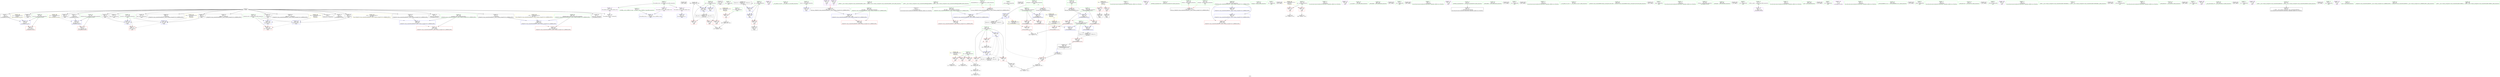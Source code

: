 digraph "SVFG" {
	label="SVFG";

	Node0x55792a2f4ce0 [shape=record,color=grey,label="{NodeID: 0\nNullPtr}"];
	Node0x55792a2f4ce0 -> Node0x55792a310570[style=solid];
	Node0x55792a2f4ce0 -> Node0x55792a310670[style=solid];
	Node0x55792a2f4ce0 -> Node0x55792a310740[style=solid];
	Node0x55792a2f4ce0 -> Node0x55792a310810[style=solid];
	Node0x55792a2f4ce0 -> Node0x55792a3108e0[style=solid];
	Node0x55792a2f4ce0 -> Node0x55792a3109b0[style=solid];
	Node0x55792a2f4ce0 -> Node0x55792a310a80[style=solid];
	Node0x55792a2f4ce0 -> Node0x55792a310b50[style=solid];
	Node0x55792a2f4ce0 -> Node0x55792a310c20[style=solid];
	Node0x55792a2f4ce0 -> Node0x55792a310cf0[style=solid];
	Node0x55792a2f4ce0 -> Node0x55792a310dc0[style=solid];
	Node0x55792a2f4ce0 -> Node0x55792a310e90[style=solid];
	Node0x55792a2f4ce0 -> Node0x55792a310f60[style=solid];
	Node0x55792a2f4ce0 -> Node0x55792a311030[style=solid];
	Node0x55792a2f4ce0 -> Node0x55792a311100[style=solid];
	Node0x55792a2f4ce0 -> Node0x55792a3111d0[style=solid];
	Node0x55792a2f4ce0 -> Node0x55792a3112a0[style=solid];
	Node0x55792a2f4ce0 -> Node0x55792a311370[style=solid];
	Node0x55792a2f4ce0 -> Node0x55792a311440[style=solid];
	Node0x55792a2f4ce0 -> Node0x55792a3155c0[style=solid];
	Node0x55792a337f40 [shape=record,color=black,label="{NodeID: 346\n256 = PHI()\n}"];
	Node0x55792a31c4f0 [shape=record,color=grey,label="{NodeID: 263\n265 = Binary(264, 165, )\n}"];
	Node0x55792a31c4f0 -> Node0x55792a316150[style=solid];
	Node0x55792a30de50 [shape=record,color=black,label="{NodeID: 97\n112\<--140\nmain_ret\<--\nmain\n}"];
	Node0x55792a30bcd0 [shape=record,color=green,label="{NodeID: 14\n31\<--1\n.str.9\<--dummyObj\nGlob }"];
	Node0x55792a325b70 [shape=record,color=black,label="{NodeID: 277\nMR_24V_2 = PHI(MR_24V_3, MR_24V_1, )\npts\{134 \}\n}"];
	Node0x55792a325b70 -> Node0x55792a315d40[style=dashed];
	Node0x55792a325b70 -> Node0x55792a325b70[style=dashed];
	Node0x55792a30e9b0 [shape=record,color=purple,label="{NodeID: 111\n193\<--29\n\<--.str.8\nmain\n}"];
	Node0x55792a30cad0 [shape=record,color=green,label="{NodeID: 28\n38\<--39\n__cxx_global_var_init\<--__cxx_global_var_init_field_insensitive\n}"];
	Node0x55792a313f70 [shape=record,color=red,label="{NodeID: 125\n167\<--125\n\<--test\nmain\n}"];
	Node0x55792a313f70 -> Node0x55792a31caf0[style=solid];
	Node0x55792a30d840 [shape=record,color=green,label="{NodeID: 42\n113\<--114\nretval\<--retval_field_insensitive\nmain\n}"];
	Node0x55792a30d840 -> Node0x55792a315860[style=solid];
	Node0x55792a32a720 [shape=record,color=yellow,style=double,label="{NodeID: 305\n36V_1 = ENCHI(MR_36V_0)\npts\{289 \}\nFun[_ZStplIcSt11char_traitsIcESaIcEENSt7__cxx1112basic_stringIT_T0_T1_EERKS8_PKS5_]}"];
	Node0x55792a32a720 -> Node0x55792a316560[style=dashed];
	Node0x55792a314ad0 [shape=record,color=red,label="{NodeID: 139\n300\<--284\n\<--__rhs.addr\n_ZStplIcSt11char_traitsIcESaIcEENSt7__cxx1112basic_stringIT_T0_T1_EERKS8_PKS5_\n}"];
	Node0x55792a30f3f0 [shape=record,color=green,label="{NodeID: 56\n146\<--147\n_ZNKSt7__cxx1112basic_stringIcSt11char_traitsIcESaIcEE5c_strEv\<--_ZNKSt7__cxx1112basic_stringIcSt11char_traitsIcESaIcEE5c_strEv_field_insensitive\n}"];
	Node0x55792a3156c0 [shape=record,color=blue,label="{NodeID: 153\n65\<--84\nexn.slot\<--\n__cxx_global_var_init.1\n}"];
	Node0x55792a3156c0 -> Node0x55792a313b60[style=dashed];
	Node0x55792a310100 [shape=record,color=green,label="{NodeID: 70\n302\<--303\n_ZNSt7__cxx1112basic_stringIcSt11char_traitsIcESaIcEE6appendEPKc\<--_ZNSt7__cxx1112basic_stringIcSt11char_traitsIcESaIcEE6appendEPKc_field_insensitive\n}"];
	Node0x55792a316220 [shape=record,color=blue,label="{NodeID: 167\n282\<--280\n__lhs.addr\<--__lhs\n_ZStplIcSt11char_traitsIcESaIcEENSt7__cxx1112basic_stringIT_T0_T1_EERKS8_PKS5_\n}"];
	Node0x55792a316220 -> Node0x55792a314a00[style=dashed];
	Node0x55792a310cf0 [shape=record,color=black,label="{NodeID: 84\n205\<--3\n\<--dummyVal\nmain\n}"];
	Node0x55792a30b2b0 [shape=record,color=green,label="{NodeID: 1\n7\<--1\n__dso_handle\<--dummyObj\nGlob }"];
	Node0x55792a338040 [shape=record,color=black,label="{NodeID: 347\n259 = PHI()\n}"];
	Node0x55792a31c670 [shape=record,color=grey,label="{NodeID: 264\n242 = cmp(241, 140, )\n}"];
	Node0x55792a30df20 [shape=record,color=black,label="{NodeID: 98\n150\<--148\ncall1\<--\nmain\n}"];
	Node0x55792a30bdd0 [shape=record,color=green,label="{NodeID: 15\n34\<--1\n\<--dummyObj\nCan only get source location for instruction, argument, global var or function.}"];
	Node0x55792a326070 [shape=record,color=black,label="{NodeID: 278\nMR_26V_2 = PHI(MR_26V_3, MR_26V_1, )\npts\{136 \}\n}"];
	Node0x55792a326070 -> Node0x55792a315e10[style=dashed];
	Node0x55792a326070 -> Node0x55792a326070[style=dashed];
	Node0x55792a30ea80 [shape=record,color=purple,label="{NodeID: 112\n219\<--29\n\<--.str.8\nmain\n}"];
	Node0x55792a30cbd0 [shape=record,color=green,label="{NodeID: 29\n42\<--43\n_ZNSt8ios_base4InitC1Ev\<--_ZNSt8ios_base4InitC1Ev_field_insensitive\n}"];
	Node0x55792a329350 [shape=record,color=yellow,style=double,label="{NodeID: 292\n6V_1 = ENCHI(MR_6V_0)\npts\{1 \}\nFun[main]}"];
	Node0x55792a329350 -> Node0x55792a3139c0[style=dashed];
	Node0x55792a329350 -> Node0x55792a313a90[style=dashed];
	Node0x55792a314040 [shape=record,color=red,label="{NodeID: 126\n181\<--125\n\<--test\nmain\n}"];
	Node0x55792a30d910 [shape=record,color=green,label="{NodeID: 43\n115\<--116\nref.tmp\<--ref.tmp_field_insensitive\nmain\n|{<s0>8}}"];
	Node0x55792a30d910:s0 -> Node0x55792a338870[style=solid,color=red];
	Node0x55792a314ba0 [shape=record,color=red,label="{NodeID: 140\n306\<--286\nnrvo.val\<--nrvo\n_ZStplIcSt11char_traitsIcESaIcEENSt7__cxx1112basic_stringIT_T0_T1_EERKS8_PKS5_\n}"];
	Node0x55792a30f4f0 [shape=record,color=green,label="{NodeID: 57\n151\<--152\nfreopen\<--freopen_field_insensitive\n}"];
	Node0x55792a315790 [shape=record,color=blue,label="{NodeID: 154\n67\<--86\nehselector.slot\<--\n__cxx_global_var_init.1\n}"];
	Node0x55792a315790 -> Node0x55792a313c30[style=dashed];
	Node0x55792a310200 [shape=record,color=green,label="{NodeID: 71\n342\<--343\nretval\<--retval_field_insensitive\n_ZSt3minIxERKT_S2_S2_\n}"];
	Node0x55792a310200 -> Node0x55792a314e10[style=solid];
	Node0x55792a310200 -> Node0x55792a3168a0[style=solid];
	Node0x55792a310200 -> Node0x55792a316970[style=solid];
	Node0x55792a3162f0 [shape=record,color=blue,label="{NodeID: 168\n284\<--281\n__rhs.addr\<--__rhs\n_ZStplIcSt11char_traitsIcESaIcEENSt7__cxx1112basic_stringIT_T0_T1_EERKS8_PKS5_\n}"];
	Node0x55792a3162f0 -> Node0x55792a314ad0[style=dashed];
	Node0x55792a310dc0 [shape=record,color=black,label="{NodeID: 85\n206\<--3\n\<--dummyVal\nmain\n}"];
	Node0x55792a310dc0 -> Node0x55792a315ba0[style=solid];
	Node0x55792a30b340 [shape=record,color=green,label="{NodeID: 2\n11\<--1\n.str\<--dummyObj\nGlob }"];
	Node0x55792a338140 [shape=record,color=black,label="{NodeID: 348\n145 = PHI()\n}"];
	Node0x55792a31c7f0 [shape=record,color=grey,label="{NodeID: 265\n213 = cmp(212, 214, )\n}"];
	Node0x55792a30dff0 [shape=record,color=black,label="{NodeID: 99\n159\<--157\ncall6\<--\nmain\n}"];
	Node0x55792a30bed0 [shape=record,color=green,label="{NodeID: 16\n140\<--1\n\<--dummyObj\nCan only get source location for instruction, argument, global var or function.}"];
	Node0x55792a326570 [shape=record,color=black,label="{NodeID: 279\nMR_28V_2 = PHI(MR_28V_3, MR_28V_1, )\npts\{138 \}\n}"];
	Node0x55792a326570 -> Node0x55792a315ee0[style=dashed];
	Node0x55792a326570 -> Node0x55792a326570[style=dashed];
	Node0x55792a30eb50 [shape=record,color=purple,label="{NodeID: 113\n258\<--29\n\<--.str.8\nmain\n}"];
	Node0x55792a30ccd0 [shape=record,color=green,label="{NodeID: 30\n48\<--49\n__cxa_atexit\<--__cxa_atexit_field_insensitive\n}"];
	Node0x55792a314110 [shape=record,color=red,label="{NodeID: 127\n264\<--125\n\<--test\nmain\n}"];
	Node0x55792a314110 -> Node0x55792a31c4f0[style=solid];
	Node0x55792a30d9e0 [shape=record,color=green,label="{NodeID: 44\n117\<--118\nexn.slot\<--exn.slot_field_insensitive\nmain\n}"];
	Node0x55792a30d9e0 -> Node0x55792a313d00[style=solid];
	Node0x55792a30d9e0 -> Node0x55792a315a00[style=solid];
	Node0x55792a30d9e0 -> Node0x55792a315ba0[style=solid];
	Node0x55792a314c70 [shape=record,color=red,label="{NodeID: 141\n318\<--288\nexn\<--exn.slot\n_ZStplIcSt11char_traitsIcESaIcEENSt7__cxx1112basic_stringIT_T0_T1_EERKS8_PKS5_\n}"];
	Node0x55792a30f5f0 [shape=record,color=green,label="{NodeID: 58\n162\<--163\n_ZNSirsERi\<--_ZNSirsERi_field_insensitive\n}"];
	Node0x55792a315860 [shape=record,color=blue,label="{NodeID: 155\n113\<--140\nretval\<--\nmain\n}"];
	Node0x55792a3102d0 [shape=record,color=green,label="{NodeID: 72\n344\<--345\n__a.addr\<--__a.addr_field_insensitive\n_ZSt3minIxERKT_S2_S2_\n}"];
	Node0x55792a3102d0 -> Node0x55792a314ee0[style=solid];
	Node0x55792a3102d0 -> Node0x55792a314fb0[style=solid];
	Node0x55792a3102d0 -> Node0x55792a316700[style=solid];
	Node0x55792a3361c0 [shape=record,color=black,label="{NodeID: 335\n161 = PHI()\n}"];
	Node0x55792a3163c0 [shape=record,color=blue,label="{NodeID: 169\n286\<--295\nnrvo\<--\n_ZStplIcSt11char_traitsIcESaIcEENSt7__cxx1112basic_stringIT_T0_T1_EERKS8_PKS5_\n}"];
	Node0x55792a3163c0 -> Node0x55792a316490[style=dashed];
	Node0x55792a310e90 [shape=record,color=black,label="{NodeID: 86\n208\<--3\n\<--dummyVal\nmain\n}"];
	Node0x55792a310e90 -> Node0x55792a315c70[style=solid];
	Node0x55792a30acd0 [shape=record,color=green,label="{NodeID: 3\n13\<--1\n.str.2\<--dummyObj\nGlob }"];
	Node0x55792a3382a0 [shape=record,color=black,label="{NodeID: 349\n156 = PHI()\n}"];
	Node0x55792a31c970 [shape=record,color=grey,label="{NodeID: 266\n217 = cmp(216, 214, )\n}"];
	Node0x55792a30e0c0 [shape=record,color=black,label="{NodeID: 100\n227\<--226\nconv\<--\nmain\n}"];
	Node0x55792a30e0c0 -> Node0x55792a31d0f0[style=solid];
	Node0x55792a30bfd0 [shape=record,color=green,label="{NodeID: 17\n165\<--1\n\<--dummyObj\nCan only get source location for instruction, argument, global var or function.}"];
	Node0x55792a30ec20 [shape=record,color=purple,label="{NodeID: 114\n255\<--31\n\<--.str.9\nmain\n}"];
	Node0x55792a30cdd0 [shape=record,color=green,label="{NodeID: 31\n47\<--53\n_ZNSt8ios_base4InitD1Ev\<--_ZNSt8ios_base4InitD1Ev_field_insensitive\n}"];
	Node0x55792a30cdd0 -> Node0x55792a311610[style=solid];
	Node0x55792a329540 [shape=record,color=yellow,style=double,label="{NodeID: 294\n10V_1 = ENCHI(MR_10V_0)\npts\{118 \}\nFun[main]}"];
	Node0x55792a329540 -> Node0x55792a315a00[style=dashed];
	Node0x55792a329540 -> Node0x55792a315ba0[style=dashed];
	Node0x55792a3141e0 [shape=record,color=red,label="{NodeID: 128\n190\<--129\n\<--pd\nmain\n}"];
	Node0x55792a3141e0 -> Node0x55792a31cc70[style=solid];
	Node0x55792a30dab0 [shape=record,color=green,label="{NodeID: 45\n119\<--120\nehselector.slot\<--ehselector.slot_field_insensitive\nmain\n}"];
	Node0x55792a30dab0 -> Node0x55792a313dd0[style=solid];
	Node0x55792a30dab0 -> Node0x55792a315ad0[style=solid];
	Node0x55792a30dab0 -> Node0x55792a315c70[style=solid];
	Node0x55792a32a9c0 [shape=record,color=yellow,style=double,label="{NodeID: 308\n38V_1 = ENCHI(MR_38V_0)\npts\{291 \}\nFun[_ZStplIcSt11char_traitsIcESaIcEENSt7__cxx1112basic_stringIT_T0_T1_EERKS8_PKS5_]}"];
	Node0x55792a32a9c0 -> Node0x55792a316630[style=dashed];
	Node0x55792a314d40 [shape=record,color=red,label="{NodeID: 142\n319\<--290\nsel\<--ehselector.slot\n_ZStplIcSt11char_traitsIcESaIcEENSt7__cxx1112basic_stringIT_T0_T1_EERKS8_PKS5_\n}"];
	Node0x55792a30f6f0 [shape=record,color=green,label="{NodeID: 59\n173\<--174\n_ZNSirsERx\<--_ZNSirsERx_field_insensitive\n}"];
	Node0x55792a315930 [shape=record,color=blue,label="{NodeID: 156\n125\<--165\ntest\<--\nmain\n}"];
	Node0x55792a315930 -> Node0x55792a325670[style=dashed];
	Node0x55792a3103a0 [shape=record,color=green,label="{NodeID: 73\n346\<--347\n__b.addr\<--__b.addr_field_insensitive\n_ZSt3minIxERKT_S2_S2_\n}"];
	Node0x55792a3103a0 -> Node0x55792a315080[style=solid];
	Node0x55792a3103a0 -> Node0x55792a315150[style=solid];
	Node0x55792a3103a0 -> Node0x55792a3167d0[style=solid];
	Node0x55792a335e70 [shape=record,color=black,label="{NodeID: 336\n172 = PHI()\n}"];
	Node0x55792a316490 [shape=record,color=blue,label="{NodeID: 170\n286\<--305\nnrvo\<--\n_ZStplIcSt11char_traitsIcESaIcEENSt7__cxx1112basic_stringIT_T0_T1_EERKS8_PKS5_\n}"];
	Node0x55792a316490 -> Node0x55792a314ba0[style=dashed];
	Node0x55792a310f60 [shape=record,color=black,label="{NodeID: 87\n271\<--3\nlpad.val\<--dummyVal\nmain\n}"];
	Node0x55792a30ad60 [shape=record,color=green,label="{NodeID: 4\n15\<--1\n.str.3\<--dummyObj\nGlob }"];
	Node0x55792a3383a0 [shape=record,color=black,label="{NodeID: 350\n220 = PHI()\n}"];
	Node0x55792a31caf0 [shape=record,color=grey,label="{NodeID: 267\n170 = cmp(167, 169, )\n}"];
	Node0x55792a30e190 [shape=record,color=black,label="{NodeID: 101\n253\<--252\ntobool\<--\nmain\n}"];
	Node0x55792a30c0d0 [shape=record,color=green,label="{NodeID: 18\n214\<--1\n\<--dummyObj\nCan only get source location for instruction, argument, global var or function.}"];
	Node0x55792a313700 [shape=record,color=purple,label="{NodeID: 115\n375\<--33\nllvm.global_ctors_0\<--llvm.global_ctors\nGlob }"];
	Node0x55792a313700 -> Node0x55792a3153c0[style=solid];
	Node0x55792a30ced0 [shape=record,color=green,label="{NodeID: 32\n60\<--61\n__cxx_global_var_init.1\<--__cxx_global_var_init.1_field_insensitive\n}"];
	Node0x55792a329620 [shape=record,color=yellow,style=double,label="{NodeID: 295\n12V_1 = ENCHI(MR_12V_0)\npts\{120 \}\nFun[main]}"];
	Node0x55792a329620 -> Node0x55792a315ad0[style=dashed];
	Node0x55792a329620 -> Node0x55792a315c70[style=dashed];
	Node0x55792a3142b0 [shape=record,color=red,label="{NodeID: 129\n216\<--129\n\<--pd\nmain\n}"];
	Node0x55792a3142b0 -> Node0x55792a31c970[style=solid];
	Node0x55792a30db80 [shape=record,color=green,label="{NodeID: 46\n121\<--122\nref.tmp2\<--ref.tmp2_field_insensitive\nmain\n|{<s0>12}}"];
	Node0x55792a30db80:s0 -> Node0x55792a338870[style=solid,color=red];
	Node0x55792a314e10 [shape=record,color=red,label="{NodeID: 143\n362\<--342\n\<--retval\n_ZSt3minIxERKT_S2_S2_\n}"];
	Node0x55792a314e10 -> Node0x55792a30e260[style=solid];
	Node0x55792a30f7f0 [shape=record,color=green,label="{NodeID: 60\n179\<--180\n_ZStlsISt11char_traitsIcEERSt13basic_ostreamIcT_ES5_PKc\<--_ZStlsISt11char_traitsIcEERSt13basic_ostreamIcT_ES5_PKc_field_insensitive\n}"];
	Node0x55792a315a00 [shape=record,color=blue,label="{NodeID: 157\n117\<--199\nexn.slot\<--\nmain\n}"];
	Node0x55792a315a00 -> Node0x55792a313d00[style=dashed];
	Node0x55792a310470 [shape=record,color=green,label="{NodeID: 74\n35\<--370\n_GLOBAL__sub_I_vlad89_0_0.cpp\<--_GLOBAL__sub_I_vlad89_0_0.cpp_field_insensitive\n}"];
	Node0x55792a310470 -> Node0x55792a3154c0[style=solid];
	Node0x55792a3376a0 [shape=record,color=black,label="{NodeID: 337\n301 = PHI()\n}"];
	Node0x55792a316560 [shape=record,color=blue,label="{NodeID: 171\n288\<--309\nexn.slot\<--\n_ZStplIcSt11char_traitsIcESaIcEENSt7__cxx1112basic_stringIT_T0_T1_EERKS8_PKS5_\n}"];
	Node0x55792a316560 -> Node0x55792a314c70[style=dashed];
	Node0x55792a311030 [shape=record,color=black,label="{NodeID: 88\n272\<--3\nlpad.val41\<--dummyVal\nmain\n}"];
	Node0x55792a30adf0 [shape=record,color=green,label="{NodeID: 5\n17\<--1\nstdin\<--dummyObj\nGlob }"];
	Node0x55792a338470 [shape=record,color=black,label="{NodeID: 351\n230 = PHI(339, )\n}"];
	Node0x55792a338470 -> Node0x55792a314930[style=solid];
	Node0x55792a31cc70 [shape=record,color=grey,label="{NodeID: 268\n191 = cmp(190, 140, )\n}"];
	Node0x55792a30e260 [shape=record,color=black,label="{NodeID: 102\n339\<--362\n_ZSt3minIxERKT_S2_S2__ret\<--\n_ZSt3minIxERKT_S2_S2_\n|{<s0>27}}"];
	Node0x55792a30e260:s0 -> Node0x55792a338470[style=solid,color=blue];
	Node0x55792a30c1d0 [shape=record,color=green,label="{NodeID: 19\n223\<--1\n\<--dummyObj\nCan only get source location for instruction, argument, global var or function.}"];
	Node0x55792a3137c0 [shape=record,color=purple,label="{NodeID: 116\n376\<--33\nllvm.global_ctors_1\<--llvm.global_ctors\nGlob }"];
	Node0x55792a3137c0 -> Node0x55792a3154c0[style=solid];
	Node0x55792a30cfd0 [shape=record,color=green,label="{NodeID: 33\n63\<--64\nref.tmp\<--ref.tmp_field_insensitive\n__cxx_global_var_init.1\n}"];
	Node0x55792a329f10 [shape=record,color=yellow,style=double,label="{NodeID: 296\n14V_1 = ENCHI(MR_14V_0)\npts\{124 \}\nFun[main]}"];
	Node0x55792a329f10 -> Node0x55792a313ea0[style=dashed];
	Node0x55792a314380 [shape=record,color=red,label="{NodeID: 130\n239\<--129\n\<--pd\nmain\n}"];
	Node0x55792a314380 -> Node0x55792a31bef0[style=solid];
	Node0x55792a30dc50 [shape=record,color=green,label="{NodeID: 47\n123\<--124\nT\<--T_field_insensitive\nmain\n}"];
	Node0x55792a30dc50 -> Node0x55792a313ea0[style=solid];
	Node0x55792a314ee0 [shape=record,color=red,label="{NodeID: 144\n352\<--344\n\<--__a.addr\n_ZSt3minIxERKT_S2_S2_\n}"];
	Node0x55792a314ee0 -> Node0x55792a3152f0[style=solid];
	Node0x55792a30f8f0 [shape=record,color=green,label="{NodeID: 61\n183\<--184\n_ZNSolsEi\<--_ZNSolsEi_field_insensitive\n}"];
	Node0x55792a315ad0 [shape=record,color=blue,label="{NodeID: 158\n119\<--201\nehselector.slot\<--\nmain\n}"];
	Node0x55792a315ad0 -> Node0x55792a313dd0[style=dashed];
	Node0x55792a310570 [shape=record,color=black,label="{NodeID: 75\n2\<--3\ndummyVal\<--dummyVal\n}"];
	Node0x55792a337770 [shape=record,color=black,label="{NodeID: 338\n79 = PHI()\n}"];
	Node0x55792a316630 [shape=record,color=blue,label="{NodeID: 172\n290\<--311\nehselector.slot\<--\n_ZStplIcSt11char_traitsIcESaIcEENSt7__cxx1112basic_stringIT_T0_T1_EERKS8_PKS5_\n}"];
	Node0x55792a316630 -> Node0x55792a314d40[style=dashed];
	Node0x55792a311100 [shape=record,color=black,label="{NodeID: 89\n308\<--3\n\<--dummyVal\n_ZStplIcSt11char_traitsIcESaIcEENSt7__cxx1112basic_stringIT_T0_T1_EERKS8_PKS5_\n}"];
	Node0x55792a30ae80 [shape=record,color=green,label="{NodeID: 6\n18\<--1\n.str.4\<--dummyObj\nGlob }"];
	Node0x55792a338630 [shape=record,color=black,label="{NodeID: 352\n340 = PHI(127, )\n0th arg _ZSt3minIxERKT_S2_S2_ }"];
	Node0x55792a338630 -> Node0x55792a316700[style=solid];
	Node0x55792a31cdf0 [shape=record,color=grey,label="{NodeID: 269\n354 = cmp(351, 353, )\n}"];
	Node0x55792a30e330 [shape=record,color=purple,label="{NodeID: 103\n44\<--4\n\<--_ZStL8__ioinit\n__cxx_global_var_init\n}"];
	Node0x55792a30c2d0 [shape=record,color=green,label="{NodeID: 20\n229\<--1\n\<--dummyObj\nCan only get source location for instruction, argument, global var or function.}"];
	Node0x55792a3138c0 [shape=record,color=purple,label="{NodeID: 117\n377\<--33\nllvm.global_ctors_2\<--llvm.global_ctors\nGlob }"];
	Node0x55792a3138c0 -> Node0x55792a3155c0[style=solid];
	Node0x55792a30d0a0 [shape=record,color=green,label="{NodeID: 34\n65\<--66\nexn.slot\<--exn.slot_field_insensitive\n__cxx_global_var_init.1\n}"];
	Node0x55792a30d0a0 -> Node0x55792a313b60[style=solid];
	Node0x55792a30d0a0 -> Node0x55792a3156c0[style=solid];
	Node0x55792a314450 [shape=record,color=red,label="{NodeID: 131\n187\<--131\n\<--pg\nmain\n}"];
	Node0x55792a314450 -> Node0x55792a31cf70[style=solid];
	Node0x55792a30ed40 [shape=record,color=green,label="{NodeID: 48\n125\<--126\ntest\<--test_field_insensitive\nmain\n}"];
	Node0x55792a30ed40 -> Node0x55792a313f70[style=solid];
	Node0x55792a30ed40 -> Node0x55792a314040[style=solid];
	Node0x55792a30ed40 -> Node0x55792a314110[style=solid];
	Node0x55792a30ed40 -> Node0x55792a315930[style=solid];
	Node0x55792a30ed40 -> Node0x55792a316150[style=solid];
	Node0x55792a314fb0 [shape=record,color=red,label="{NodeID: 145\n359\<--344\n\<--__a.addr\n_ZSt3minIxERKT_S2_S2_\n}"];
	Node0x55792a314fb0 -> Node0x55792a316970[style=solid];
	Node0x55792a30f9f0 [shape=record,color=green,label="{NodeID: 62\n195\<--196\nputs\<--puts_field_insensitive\n}"];
	Node0x55792a315ba0 [shape=record,color=blue,label="{NodeID: 159\n117\<--206\nexn.slot\<--\nmain\n}"];
	Node0x55792a315ba0 -> Node0x55792a313d00[style=dashed];
	Node0x55792a310670 [shape=record,color=black,label="{NodeID: 76\n83\<--3\n\<--dummyVal\n__cxx_global_var_init.1\n}"];
	Node0x55792a337840 [shape=record,color=black,label="{NodeID: 339\n175 = PHI()\n}"];
	Node0x55792a316700 [shape=record,color=blue,label="{NodeID: 173\n344\<--340\n__a.addr\<--__a\n_ZSt3minIxERKT_S2_S2_\n}"];
	Node0x55792a316700 -> Node0x55792a314ee0[style=dashed];
	Node0x55792a316700 -> Node0x55792a314fb0[style=dashed];
	Node0x55792a3111d0 [shape=record,color=black,label="{NodeID: 90\n309\<--3\n\<--dummyVal\n_ZStplIcSt11char_traitsIcESaIcEENSt7__cxx1112basic_stringIT_T0_T1_EERKS8_PKS5_\n}"];
	Node0x55792a3111d0 -> Node0x55792a316560[style=solid];
	Node0x55792a30b840 [shape=record,color=green,label="{NodeID: 7\n20\<--1\n.str.5\<--dummyObj\nGlob }"];
	Node0x55792a338730 [shape=record,color=black,label="{NodeID: 353\n341 = PHI(137, )\n1st arg _ZSt3minIxERKT_S2_S2_ }"];
	Node0x55792a338730 -> Node0x55792a3167d0[style=solid];
	Node0x55792a31cf70 [shape=record,color=grey,label="{NodeID: 270\n188 = cmp(187, 140, )\n}"];
	Node0x55792a30e400 [shape=record,color=purple,label="{NodeID: 104\n72\<--11\n\<--.str\n__cxx_global_var_init.1\n}"];
	Node0x55792a30c3d0 [shape=record,color=green,label="{NodeID: 21\n235\<--1\n\<--dummyObj\nCan only get source location for instruction, argument, global var or function.}"];
	Node0x55792a3139c0 [shape=record,color=red,label="{NodeID: 118\n148\<--17\n\<--stdin\nmain\n}"];
	Node0x55792a3139c0 -> Node0x55792a30df20[style=solid];
	Node0x55792a30d170 [shape=record,color=green,label="{NodeID: 35\n67\<--68\nehselector.slot\<--ehselector.slot_field_insensitive\n__cxx_global_var_init.1\n}"];
	Node0x55792a30d170 -> Node0x55792a313c30[style=solid];
	Node0x55792a30d170 -> Node0x55792a315790[style=solid];
	Node0x55792a32a0d0 [shape=record,color=yellow,style=double,label="{NodeID: 298\n18V_1 = ENCHI(MR_18V_0)\npts\{128 \}\nFun[main]|{|<s1>27}}"];
	Node0x55792a32a0d0 -> Node0x55792a314930[style=dashed];
	Node0x55792a32a0d0:s1 -> Node0x55792a328ec0[style=dashed,color=red];
	Node0x55792a314520 [shape=record,color=red,label="{NodeID: 132\n212\<--131\n\<--pg\nmain\n}"];
	Node0x55792a314520 -> Node0x55792a31c7f0[style=solid];
	Node0x55792a30ee10 [shape=record,color=green,label="{NodeID: 49\n127\<--128\nn\<--n_field_insensitive\nmain\n|{<s0>27}}"];
	Node0x55792a30ee10:s0 -> Node0x55792a338630[style=solid,color=red];
	Node0x55792a315080 [shape=record,color=red,label="{NodeID: 146\n350\<--346\n\<--__b.addr\n_ZSt3minIxERKT_S2_S2_\n}"];
	Node0x55792a315080 -> Node0x55792a315220[style=solid];
	Node0x55792a30faf0 [shape=record,color=green,label="{NodeID: 63\n231\<--232\n_ZSt3minIxERKT_S2_S2_\<--_ZSt3minIxERKT_S2_S2__field_insensitive\n}"];
	Node0x55792a315c70 [shape=record,color=blue,label="{NodeID: 160\n119\<--208\nehselector.slot\<--\nmain\n}"];
	Node0x55792a315c70 -> Node0x55792a313dd0[style=dashed];
	Node0x55792a310740 [shape=record,color=black,label="{NodeID: 77\n84\<--3\n\<--dummyVal\n__cxx_global_var_init.1\n}"];
	Node0x55792a310740 -> Node0x55792a3156c0[style=solid];
	Node0x55792a3379a0 [shape=record,color=black,label="{NodeID: 340\n176 = PHI()\n}"];
	Node0x55792a3167d0 [shape=record,color=blue,label="{NodeID: 174\n346\<--341\n__b.addr\<--__b\n_ZSt3minIxERKT_S2_S2_\n}"];
	Node0x55792a3167d0 -> Node0x55792a315080[style=dashed];
	Node0x55792a3167d0 -> Node0x55792a315150[style=dashed];
	Node0x55792a3112a0 [shape=record,color=black,label="{NodeID: 91\n311\<--3\n\<--dummyVal\n_ZStplIcSt11char_traitsIcESaIcEENSt7__cxx1112basic_stringIT_T0_T1_EERKS8_PKS5_\n}"];
	Node0x55792a3112a0 -> Node0x55792a316630[style=solid];
	Node0x55792a30b8d0 [shape=record,color=green,label="{NodeID: 8\n22\<--1\nstdout\<--dummyObj\nGlob }"];
	Node0x55792a338870 [shape=record,color=black,label="{NodeID: 354\n279 = PHI(115, 121, )\n0th arg _ZStplIcSt11char_traitsIcESaIcEENSt7__cxx1112basic_stringIT_T0_T1_EERKS8_PKS5_ }"];
	Node0x55792a31d0f0 [shape=record,color=grey,label="{NodeID: 271\n236 = cmp(227, 234, )\n}"];
	Node0x55792a30e4d0 [shape=record,color=purple,label="{NodeID: 105\n141\<--13\n\<--.str.2\nmain\n|{<s0>8}}"];
	Node0x55792a30e4d0:s0 -> Node0x55792a338d80[style=solid,color=red];
	Node0x55792a30c4d0 [shape=record,color=green,label="{NodeID: 22\n245\<--1\n\<--dummyObj\nCan only get source location for instruction, argument, global var or function.}"];
	Node0x55792a1757c0 [shape=record,color=yellow,style=double,label="{NodeID: 285\n2V_1 = ENCHI(MR_2V_0)\npts\{66 \}\nFun[__cxx_global_var_init.1]}"];
	Node0x55792a1757c0 -> Node0x55792a3156c0[style=dashed];
	Node0x55792a313a90 [shape=record,color=red,label="{NodeID: 119\n157\<--22\n\<--stdout\nmain\n}"];
	Node0x55792a313a90 -> Node0x55792a30dff0[style=solid];
	Node0x55792a30d240 [shape=record,color=green,label="{NodeID: 36\n70\<--71\n_ZNSaIcEC1Ev\<--_ZNSaIcEC1Ev_field_insensitive\n}"];
	Node0x55792a32a1b0 [shape=record,color=yellow,style=double,label="{NodeID: 299\n20V_1 = ENCHI(MR_20V_0)\npts\{130 \}\nFun[main]}"];
	Node0x55792a32a1b0 -> Node0x55792a3141e0[style=dashed];
	Node0x55792a32a1b0 -> Node0x55792a3142b0[style=dashed];
	Node0x55792a32a1b0 -> Node0x55792a314380[style=dashed];
	Node0x55792a3145f0 [shape=record,color=red,label="{NodeID: 133\n252\<--133\n\<--ok\nmain\n}"];
	Node0x55792a3145f0 -> Node0x55792a30e190[style=solid];
	Node0x55792a30eee0 [shape=record,color=green,label="{NodeID: 50\n129\<--130\npd\<--pd_field_insensitive\nmain\n}"];
	Node0x55792a30eee0 -> Node0x55792a3141e0[style=solid];
	Node0x55792a30eee0 -> Node0x55792a3142b0[style=solid];
	Node0x55792a30eee0 -> Node0x55792a314380[style=solid];
	Node0x55792a315150 [shape=record,color=red,label="{NodeID: 147\n356\<--346\n\<--__b.addr\n_ZSt3minIxERKT_S2_S2_\n}"];
	Node0x55792a315150 -> Node0x55792a3168a0[style=solid];
	Node0x55792a30fbf0 [shape=record,color=green,label="{NodeID: 64\n282\<--283\n__lhs.addr\<--__lhs.addr_field_insensitive\n_ZStplIcSt11char_traitsIcESaIcEENSt7__cxx1112basic_stringIT_T0_T1_EERKS8_PKS5_\n}"];
	Node0x55792a30fbf0 -> Node0x55792a314a00[style=solid];
	Node0x55792a30fbf0 -> Node0x55792a316220[style=solid];
	Node0x55792a315d40 [shape=record,color=blue,label="{NodeID: 161\n133\<--223\nok\<--\nmain\n}"];
	Node0x55792a315d40 -> Node0x55792a3145f0[style=dashed];
	Node0x55792a315d40 -> Node0x55792a315fb0[style=dashed];
	Node0x55792a315d40 -> Node0x55792a325b70[style=dashed];
	Node0x55792a310810 [shape=record,color=black,label="{NodeID: 78\n86\<--3\n\<--dummyVal\n__cxx_global_var_init.1\n}"];
	Node0x55792a310810 -> Node0x55792a315790[style=solid];
	Node0x55792a337a70 [shape=record,color=black,label="{NodeID: 341\n178 = PHI()\n}"];
	Node0x55792a31bd70 [shape=record,color=grey,label="{NodeID: 258\n241 = Binary(240, 214, )\n}"];
	Node0x55792a31bd70 -> Node0x55792a31c670[style=solid];
	Node0x55792a3168a0 [shape=record,color=blue,label="{NodeID: 175\n342\<--356\nretval\<--\n_ZSt3minIxERKT_S2_S2_\n}"];
	Node0x55792a3168a0 -> Node0x55792a324270[style=dashed];
	Node0x55792a311370 [shape=record,color=black,label="{NodeID: 92\n320\<--3\nlpad.val\<--dummyVal\n_ZStplIcSt11char_traitsIcESaIcEENSt7__cxx1112basic_stringIT_T0_T1_EERKS8_PKS5_\n}"];
	Node0x55792a30b960 [shape=record,color=green,label="{NodeID: 9\n23\<--1\n_ZSt3cin\<--dummyObj\nGlob }"];
	Node0x55792a338c30 [shape=record,color=black,label="{NodeID: 355\n280 = PHI(8, 8, )\n1st arg _ZStplIcSt11char_traitsIcESaIcEENSt7__cxx1112basic_stringIT_T0_T1_EERKS8_PKS5_ }"];
	Node0x55792a338c30 -> Node0x55792a316220[style=solid];
	Node0x55792a324270 [shape=record,color=black,label="{NodeID: 272\nMR_42V_3 = PHI(MR_42V_4, MR_42V_2, )\npts\{343 \}\n}"];
	Node0x55792a324270 -> Node0x55792a314e10[style=dashed];
	Node0x55792a30e5a0 [shape=record,color=purple,label="{NodeID: 106\n149\<--15\n\<--.str.3\nmain\n}"];
	Node0x55792a30c5d0 [shape=record,color=green,label="{NodeID: 23\n295\<--1\n\<--dummyObj\nCan only get source location for instruction, argument, global var or function.}"];
	Node0x55792a328de0 [shape=record,color=yellow,style=double,label="{NodeID: 286\n4V_1 = ENCHI(MR_4V_0)\npts\{68 \}\nFun[__cxx_global_var_init.1]}"];
	Node0x55792a328de0 -> Node0x55792a315790[style=dashed];
	Node0x55792a313b60 [shape=record,color=red,label="{NodeID: 120\n90\<--65\nexn\<--exn.slot\n__cxx_global_var_init.1\n}"];
	Node0x55792a30d340 [shape=record,color=green,label="{NodeID: 37\n74\<--75\n_ZNSt7__cxx1112basic_stringIcSt11char_traitsIcESaIcEEC1EPKcRKS3_\<--_ZNSt7__cxx1112basic_stringIcSt11char_traitsIcESaIcEEC1EPKcRKS3__field_insensitive\n}"];
	Node0x55792a32a290 [shape=record,color=yellow,style=double,label="{NodeID: 300\n22V_1 = ENCHI(MR_22V_0)\npts\{132 \}\nFun[main]}"];
	Node0x55792a32a290 -> Node0x55792a314450[style=dashed];
	Node0x55792a32a290 -> Node0x55792a314520[style=dashed];
	Node0x55792a3146c0 [shape=record,color=red,label="{NodeID: 134\n226\<--135\n\<--i\nmain\n}"];
	Node0x55792a3146c0 -> Node0x55792a30e0c0[style=solid];
	Node0x55792a30efb0 [shape=record,color=green,label="{NodeID: 51\n131\<--132\npg\<--pg_field_insensitive\nmain\n}"];
	Node0x55792a30efb0 -> Node0x55792a314450[style=solid];
	Node0x55792a30efb0 -> Node0x55792a314520[style=solid];
	Node0x55792a315220 [shape=record,color=red,label="{NodeID: 148\n351\<--350\n\<--\n_ZSt3minIxERKT_S2_S2_\n}"];
	Node0x55792a315220 -> Node0x55792a31cdf0[style=solid];
	Node0x55792a30fcc0 [shape=record,color=green,label="{NodeID: 65\n284\<--285\n__rhs.addr\<--__rhs.addr_field_insensitive\n_ZStplIcSt11char_traitsIcESaIcEENSt7__cxx1112basic_stringIT_T0_T1_EERKS8_PKS5_\n}"];
	Node0x55792a30fcc0 -> Node0x55792a314ad0[style=solid];
	Node0x55792a30fcc0 -> Node0x55792a3162f0[style=solid];
	Node0x55792a315e10 [shape=record,color=blue,label="{NodeID: 162\n135\<--165\ni\<--\nmain\n}"];
	Node0x55792a315e10 -> Node0x55792a3146c0[style=dashed];
	Node0x55792a315e10 -> Node0x55792a314790[style=dashed];
	Node0x55792a315e10 -> Node0x55792a314860[style=dashed];
	Node0x55792a315e10 -> Node0x55792a316080[style=dashed];
	Node0x55792a315e10 -> Node0x55792a326070[style=dashed];
	Node0x55792a3108e0 [shape=record,color=black,label="{NodeID: 79\n92\<--3\nlpad.val\<--dummyVal\n__cxx_global_var_init.1\n}"];
	Node0x55792a337ba0 [shape=record,color=black,label="{NodeID: 342\n182 = PHI()\n}"];
	Node0x55792a31bef0 [shape=record,color=grey,label="{NodeID: 259\n240 = Binary(238, 239, )\n}"];
	Node0x55792a31bef0 -> Node0x55792a31bd70[style=solid];
	Node0x55792a316970 [shape=record,color=blue,label="{NodeID: 176\n342\<--359\nretval\<--\n_ZSt3minIxERKT_S2_S2_\n}"];
	Node0x55792a316970 -> Node0x55792a324270[style=dashed];
	Node0x55792a311440 [shape=record,color=black,label="{NodeID: 93\n321\<--3\nlpad.val1\<--dummyVal\n_ZStplIcSt11char_traitsIcESaIcEENSt7__cxx1112basic_stringIT_T0_T1_EERKS8_PKS5_\n}"];
	Node0x55792a30b9f0 [shape=record,color=green,label="{NodeID: 10\n24\<--1\n_ZSt4cout\<--dummyObj\nGlob }"];
	Node0x55792a338d80 [shape=record,color=black,label="{NodeID: 356\n281 = PHI(141, 154, )\n2nd arg _ZStplIcSt11char_traitsIcESaIcEENSt7__cxx1112basic_stringIT_T0_T1_EERKS8_PKS5_ }"];
	Node0x55792a338d80 -> Node0x55792a3162f0[style=solid];
	Node0x55792a30e670 [shape=record,color=purple,label="{NodeID: 107\n154\<--18\n\<--.str.4\nmain\n|{<s0>12}}"];
	Node0x55792a30e670:s0 -> Node0x55792a338d80[style=solid,color=red];
	Node0x55792a30c6d0 [shape=record,color=green,label="{NodeID: 24\n305\<--1\n\<--dummyObj\nCan only get source location for instruction, argument, global var or function.}"];
	Node0x55792a328ec0 [shape=record,color=yellow,style=double,label="{NodeID: 287\n18V_1 = ENCHI(MR_18V_0)\npts\{128 \}\nFun[_ZSt3minIxERKT_S2_S2_]}"];
	Node0x55792a328ec0 -> Node0x55792a3152f0[style=dashed];
	Node0x55792a313c30 [shape=record,color=red,label="{NodeID: 121\n91\<--67\nsel\<--ehselector.slot\n__cxx_global_var_init.1\n}"];
	Node0x55792a30d440 [shape=record,color=green,label="{NodeID: 38\n77\<--78\n_ZNSaIcED1Ev\<--_ZNSaIcED1Ev_field_insensitive\n}"];
	Node0x55792a314790 [shape=record,color=red,label="{NodeID: 135\n238\<--135\n\<--i\nmain\n}"];
	Node0x55792a314790 -> Node0x55792a31bef0[style=solid];
	Node0x55792a30f080 [shape=record,color=green,label="{NodeID: 52\n133\<--134\nok\<--ok_field_insensitive\nmain\n}"];
	Node0x55792a30f080 -> Node0x55792a3145f0[style=solid];
	Node0x55792a30f080 -> Node0x55792a315d40[style=solid];
	Node0x55792a30f080 -> Node0x55792a315fb0[style=solid];
	Node0x55792a3152f0 [shape=record,color=red,label="{NodeID: 149\n353\<--352\n\<--\n_ZSt3minIxERKT_S2_S2_\n}"];
	Node0x55792a3152f0 -> Node0x55792a31cdf0[style=solid];
	Node0x55792a30fd90 [shape=record,color=green,label="{NodeID: 66\n286\<--287\nnrvo\<--nrvo_field_insensitive\n_ZStplIcSt11char_traitsIcESaIcEENSt7__cxx1112basic_stringIT_T0_T1_EERKS8_PKS5_\n}"];
	Node0x55792a30fd90 -> Node0x55792a314ba0[style=solid];
	Node0x55792a30fd90 -> Node0x55792a3163c0[style=solid];
	Node0x55792a30fd90 -> Node0x55792a316490[style=solid];
	Node0x55792a315ee0 [shape=record,color=blue,label="{NodeID: 163\n137\<--229\nref.tmp24\<--\nmain\n|{|<s3>27}}"];
	Node0x55792a315ee0 -> Node0x55792a314930[style=dashed];
	Node0x55792a315ee0 -> Node0x55792a315ee0[style=dashed];
	Node0x55792a315ee0 -> Node0x55792a326570[style=dashed];
	Node0x55792a315ee0:s3 -> Node0x55792a329190[style=dashed,color=red];
	Node0x55792a3109b0 [shape=record,color=black,label="{NodeID: 80\n93\<--3\nlpad.val1\<--dummyVal\n__cxx_global_var_init.1\n}"];
	Node0x55792a337ca0 [shape=record,color=black,label="{NodeID: 343\n186 = PHI()\n}"];
	Node0x55792a31c070 [shape=record,color=grey,label="{NodeID: 260\n249 = Binary(248, 165, )\n}"];
	Node0x55792a31c070 -> Node0x55792a316080[style=solid];
	Node0x55792a311510 [shape=record,color=black,label="{NodeID: 94\n9\<--8\n\<--_ZL4nameB5cxx11\nCan only get source location for instruction, argument, global var or function.}"];
	Node0x55792a30ba80 [shape=record,color=green,label="{NodeID: 11\n25\<--1\n.str.6\<--dummyObj\nGlob }"];
	Node0x55792a30e740 [shape=record,color=purple,label="{NodeID: 108\n158\<--20\n\<--.str.5\nmain\n}"];
	Node0x55792a30c7d0 [shape=record,color=green,label="{NodeID: 25\n4\<--6\n_ZStL8__ioinit\<--_ZStL8__ioinit_field_insensitive\nGlob }"];
	Node0x55792a30c7d0 -> Node0x55792a30e330[style=solid];
	Node0x55792a313d00 [shape=record,color=red,label="{NodeID: 122\n269\<--117\nexn\<--exn.slot\nmain\n}"];
	Node0x55792a30d540 [shape=record,color=green,label="{NodeID: 39\n101\<--102\n__gxx_personality_v0\<--__gxx_personality_v0_field_insensitive\n}"];
	Node0x55792a314860 [shape=record,color=red,label="{NodeID: 136\n248\<--135\n\<--i\nmain\n}"];
	Node0x55792a314860 -> Node0x55792a31c070[style=solid];
	Node0x55792a30f150 [shape=record,color=green,label="{NodeID: 53\n135\<--136\ni\<--i_field_insensitive\nmain\n}"];
	Node0x55792a30f150 -> Node0x55792a3146c0[style=solid];
	Node0x55792a30f150 -> Node0x55792a314790[style=solid];
	Node0x55792a30f150 -> Node0x55792a314860[style=solid];
	Node0x55792a30f150 -> Node0x55792a315e10[style=solid];
	Node0x55792a30f150 -> Node0x55792a316080[style=solid];
	Node0x55792a3153c0 [shape=record,color=blue,label="{NodeID: 150\n375\<--34\nllvm.global_ctors_0\<--\nGlob }"];
	Node0x55792a30fe60 [shape=record,color=green,label="{NodeID: 67\n288\<--289\nexn.slot\<--exn.slot_field_insensitive\n_ZStplIcSt11char_traitsIcESaIcEENSt7__cxx1112basic_stringIT_T0_T1_EERKS8_PKS5_\n}"];
	Node0x55792a30fe60 -> Node0x55792a314c70[style=solid];
	Node0x55792a30fe60 -> Node0x55792a316560[style=solid];
	Node0x55792a315fb0 [shape=record,color=blue,label="{NodeID: 164\n133\<--245\nok\<--\nmain\n}"];
	Node0x55792a315fb0 -> Node0x55792a3145f0[style=dashed];
	Node0x55792a315fb0 -> Node0x55792a325b70[style=dashed];
	Node0x55792a310a80 [shape=record,color=black,label="{NodeID: 81\n198\<--3\n\<--dummyVal\nmain\n}"];
	Node0x55792a337d70 [shape=record,color=black,label="{NodeID: 344\n194 = PHI()\n}"];
	Node0x55792a31c1f0 [shape=record,color=grey,label="{NodeID: 261\n234 = Binary(233, 235, )\n}"];
	Node0x55792a31c1f0 -> Node0x55792a31d0f0[style=solid];
	Node0x55792a311610 [shape=record,color=black,label="{NodeID: 95\n46\<--47\n\<--_ZNSt8ios_base4InitD1Ev\nCan only get source location for instruction, argument, global var or function.}"];
	Node0x55792a30bb10 [shape=record,color=green,label="{NodeID: 12\n27\<--1\n.str.7\<--dummyObj\nGlob }"];
	Node0x55792a30e810 [shape=record,color=purple,label="{NodeID: 109\n177\<--25\n\<--.str.6\nmain\n}"];
	Node0x55792a30c8d0 [shape=record,color=green,label="{NodeID: 26\n8\<--10\n_ZL4nameB5cxx11\<--_ZL4nameB5cxx11_field_insensitive\nGlob |{|<s1>8|<s2>12}}"];
	Node0x55792a30c8d0 -> Node0x55792a311510[style=solid];
	Node0x55792a30c8d0:s1 -> Node0x55792a338c30[style=solid,color=red];
	Node0x55792a30c8d0:s2 -> Node0x55792a338c30[style=solid,color=red];
	Node0x55792a313dd0 [shape=record,color=red,label="{NodeID: 123\n270\<--119\nsel\<--ehselector.slot\nmain\n}"];
	Node0x55792a30d640 [shape=record,color=green,label="{NodeID: 40\n81\<--107\n_ZNSt7__cxx1112basic_stringIcSt11char_traitsIcESaIcEED1Ev\<--_ZNSt7__cxx1112basic_stringIcSt11char_traitsIcESaIcEED1Ev_field_insensitive\n}"];
	Node0x55792a30d640 -> Node0x55792a30dd50[style=solid];
	Node0x55792a314930 [shape=record,color=red,label="{NodeID: 137\n233\<--230\n\<--call25\nmain\n}"];
	Node0x55792a314930 -> Node0x55792a31c1f0[style=solid];
	Node0x55792a30f220 [shape=record,color=green,label="{NodeID: 54\n137\<--138\nref.tmp24\<--ref.tmp24_field_insensitive\nmain\n|{|<s1>27}}"];
	Node0x55792a30f220 -> Node0x55792a315ee0[style=solid];
	Node0x55792a30f220:s1 -> Node0x55792a338730[style=solid,color=red];
	Node0x55792a3154c0 [shape=record,color=blue,label="{NodeID: 151\n376\<--35\nllvm.global_ctors_1\<--_GLOBAL__sub_I_vlad89_0_0.cpp\nGlob }"];
	Node0x55792a30ff30 [shape=record,color=green,label="{NodeID: 68\n290\<--291\nehselector.slot\<--ehselector.slot_field_insensitive\n_ZStplIcSt11char_traitsIcESaIcEENSt7__cxx1112basic_stringIT_T0_T1_EERKS8_PKS5_\n}"];
	Node0x55792a30ff30 -> Node0x55792a314d40[style=solid];
	Node0x55792a30ff30 -> Node0x55792a316630[style=solid];
	Node0x55792a316080 [shape=record,color=blue,label="{NodeID: 165\n135\<--249\ni\<--inc\nmain\n}"];
	Node0x55792a316080 -> Node0x55792a3146c0[style=dashed];
	Node0x55792a316080 -> Node0x55792a314790[style=dashed];
	Node0x55792a316080 -> Node0x55792a314860[style=dashed];
	Node0x55792a316080 -> Node0x55792a316080[style=dashed];
	Node0x55792a316080 -> Node0x55792a326070[style=dashed];
	Node0x55792a310b50 [shape=record,color=black,label="{NodeID: 82\n199\<--3\n\<--dummyVal\nmain\n}"];
	Node0x55792a310b50 -> Node0x55792a315a00[style=solid];
	Node0x55792a337e40 [shape=record,color=black,label="{NodeID: 345\n45 = PHI()\n}"];
	Node0x55792a31c370 [shape=record,color=grey,label="{NodeID: 262\n169 = Binary(168, 165, )\n}"];
	Node0x55792a31c370 -> Node0x55792a31caf0[style=solid];
	Node0x55792a30dd50 [shape=record,color=black,label="{NodeID: 96\n80\<--81\n\<--_ZNSt7__cxx1112basic_stringIcSt11char_traitsIcESaIcEED1Ev\nCan only get source location for instruction, argument, global var or function.}"];
	Node0x55792a30bbd0 [shape=record,color=green,label="{NodeID: 13\n29\<--1\n.str.8\<--dummyObj\nGlob }"];
	Node0x55792a325670 [shape=record,color=black,label="{NodeID: 276\nMR_16V_3 = PHI(MR_16V_4, MR_16V_2, )\npts\{126 \}\n}"];
	Node0x55792a325670 -> Node0x55792a313f70[style=dashed];
	Node0x55792a325670 -> Node0x55792a314040[style=dashed];
	Node0x55792a325670 -> Node0x55792a314110[style=dashed];
	Node0x55792a325670 -> Node0x55792a316150[style=dashed];
	Node0x55792a30e8e0 [shape=record,color=purple,label="{NodeID: 110\n185\<--27\n\<--.str.7\nmain\n}"];
	Node0x55792a30c9d0 [shape=record,color=green,label="{NodeID: 27\n33\<--37\nllvm.global_ctors\<--llvm.global_ctors_field_insensitive\nGlob }"];
	Node0x55792a30c9d0 -> Node0x55792a313700[style=solid];
	Node0x55792a30c9d0 -> Node0x55792a3137c0[style=solid];
	Node0x55792a30c9d0 -> Node0x55792a3138c0[style=solid];
	Node0x55792a329190 [shape=record,color=yellow,style=double,label="{NodeID: 290\n28V_1 = ENCHI(MR_28V_0)\npts\{138 \}\nFun[_ZSt3minIxERKT_S2_S2_]}"];
	Node0x55792a329190 -> Node0x55792a315220[style=dashed];
	Node0x55792a313ea0 [shape=record,color=red,label="{NodeID: 124\n168\<--123\n\<--T\nmain\n}"];
	Node0x55792a313ea0 -> Node0x55792a31c370[style=solid];
	Node0x55792a30d740 [shape=record,color=green,label="{NodeID: 41\n110\<--111\nmain\<--main_field_insensitive\n}"];
	Node0x55792a314a00 [shape=record,color=red,label="{NodeID: 138\n296\<--282\n\<--__lhs.addr\n_ZStplIcSt11char_traitsIcESaIcEENSt7__cxx1112basic_stringIT_T0_T1_EERKS8_PKS5_\n}"];
	Node0x55792a30f2f0 [shape=record,color=green,label="{NodeID: 55\n143\<--144\n_ZStplIcSt11char_traitsIcESaIcEENSt7__cxx1112basic_stringIT_T0_T1_EERKS8_PKS5_\<--_ZStplIcSt11char_traitsIcESaIcEENSt7__cxx1112basic_stringIT_T0_T1_EERKS8_PKS5__field_insensitive\n}"];
	Node0x55792a3155c0 [shape=record,color=blue, style = dotted,label="{NodeID: 152\n377\<--3\nllvm.global_ctors_2\<--dummyVal\nGlob }"];
	Node0x55792a310000 [shape=record,color=green,label="{NodeID: 69\n298\<--299\n_ZNSt7__cxx1112basic_stringIcSt11char_traitsIcESaIcEEC1ERKS4_\<--_ZNSt7__cxx1112basic_stringIcSt11char_traitsIcESaIcEEC1ERKS4__field_insensitive\n}"];
	Node0x55792a316150 [shape=record,color=blue,label="{NodeID: 166\n125\<--265\ntest\<--inc39\nmain\n}"];
	Node0x55792a316150 -> Node0x55792a325670[style=dashed];
	Node0x55792a310c20 [shape=record,color=black,label="{NodeID: 83\n201\<--3\n\<--dummyVal\nmain\n}"];
	Node0x55792a310c20 -> Node0x55792a315ad0[style=solid];
}
